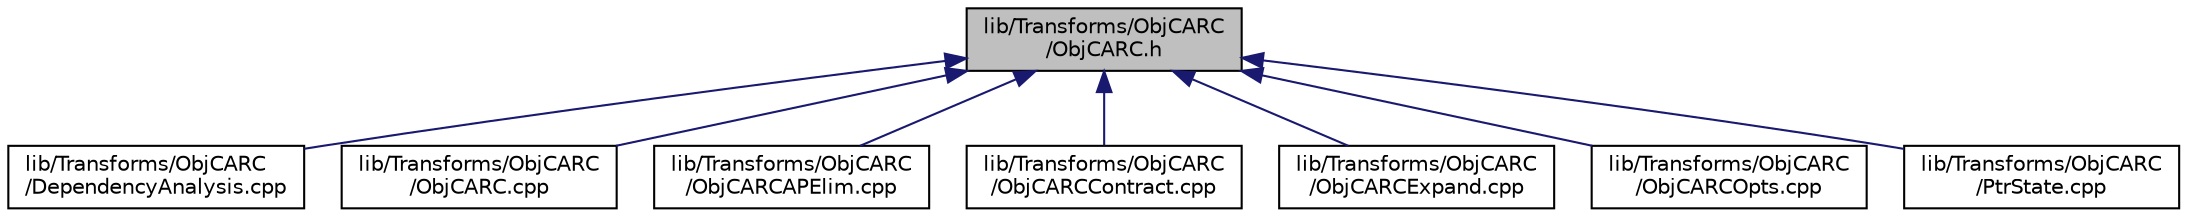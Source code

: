 digraph "lib/Transforms/ObjCARC/ObjCARC.h"
{
 // LATEX_PDF_SIZE
  bgcolor="transparent";
  edge [fontname="Helvetica",fontsize="10",labelfontname="Helvetica",labelfontsize="10"];
  node [fontname="Helvetica",fontsize="10",shape="box"];
  Node1 [label="lib/Transforms/ObjCARC\l/ObjCARC.h",height=0.2,width=0.4,color="black", fillcolor="grey75", style="filled", fontcolor="black",tooltip="This file defines common definitions/declarations used by the ObjC ARC Optimizer."];
  Node1 -> Node2 [dir="back",color="midnightblue",fontsize="10",style="solid",fontname="Helvetica"];
  Node2 [label="lib/Transforms/ObjCARC\l/DependencyAnalysis.cpp",height=0.2,width=0.4,color="black",URL="$DependencyAnalysis_8cpp.html",tooltip="This file defines special dependency analysis routines used in Objective C ARC Optimizations."];
  Node1 -> Node3 [dir="back",color="midnightblue",fontsize="10",style="solid",fontname="Helvetica"];
  Node3 [label="lib/Transforms/ObjCARC\l/ObjCARC.cpp",height=0.2,width=0.4,color="black",URL="$ObjCARC_8cpp.html",tooltip=" "];
  Node1 -> Node4 [dir="back",color="midnightblue",fontsize="10",style="solid",fontname="Helvetica"];
  Node4 [label="lib/Transforms/ObjCARC\l/ObjCARCAPElim.cpp",height=0.2,width=0.4,color="black",URL="$ObjCARCAPElim_8cpp.html",tooltip="This file defines ObjC ARC optimizations."];
  Node1 -> Node5 [dir="back",color="midnightblue",fontsize="10",style="solid",fontname="Helvetica"];
  Node5 [label="lib/Transforms/ObjCARC\l/ObjCARCContract.cpp",height=0.2,width=0.4,color="black",URL="$ObjCARCContract_8cpp.html",tooltip="This file defines late ObjC ARC optimizations."];
  Node1 -> Node6 [dir="back",color="midnightblue",fontsize="10",style="solid",fontname="Helvetica"];
  Node6 [label="lib/Transforms/ObjCARC\l/ObjCARCExpand.cpp",height=0.2,width=0.4,color="black",URL="$ObjCARCExpand_8cpp.html",tooltip="This file defines ObjC ARC optimizations."];
  Node1 -> Node7 [dir="back",color="midnightblue",fontsize="10",style="solid",fontname="Helvetica"];
  Node7 [label="lib/Transforms/ObjCARC\l/ObjCARCOpts.cpp",height=0.2,width=0.4,color="black",URL="$ObjCARCOpts_8cpp.html",tooltip="This file defines ObjC ARC optimizations."];
  Node1 -> Node8 [dir="back",color="midnightblue",fontsize="10",style="solid",fontname="Helvetica"];
  Node8 [label="lib/Transforms/ObjCARC\l/PtrState.cpp",height=0.2,width=0.4,color="black",URL="$PtrState_8cpp.html",tooltip=" "];
}
